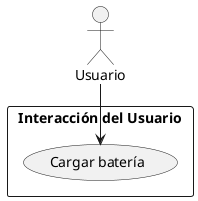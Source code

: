 @startuml
actor Usuario

rectangle "Interacción del Usuario" {
    usecase "Cargar batería"
}

Usuario --> "Cargar batería"
@enduml